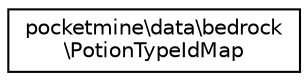 digraph "Graphical Class Hierarchy"
{
 // INTERACTIVE_SVG=YES
 // LATEX_PDF_SIZE
  edge [fontname="Helvetica",fontsize="10",labelfontname="Helvetica",labelfontsize="10"];
  node [fontname="Helvetica",fontsize="10",shape=record];
  rankdir="LR";
  Node0 [label="pocketmine\\data\\bedrock\l\\PotionTypeIdMap",height=0.2,width=0.4,color="black", fillcolor="white", style="filled",URL="$d9/d5d/classpocketmine_1_1data_1_1bedrock_1_1_potion_type_id_map.html",tooltip=" "];
}
